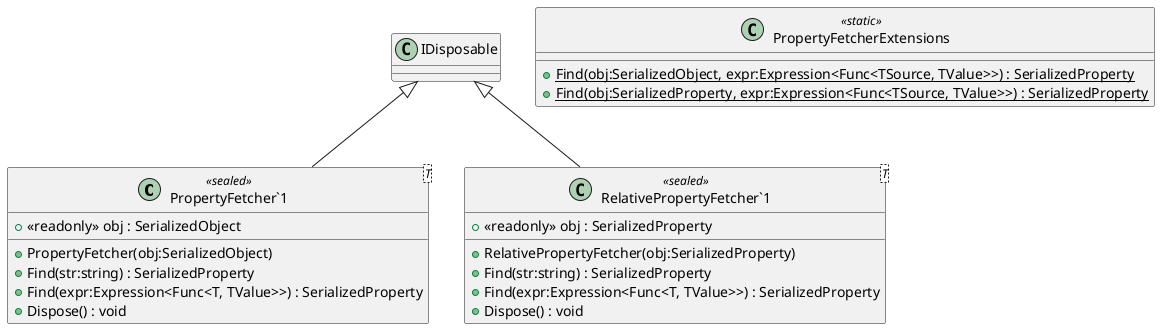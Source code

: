 @startuml
class "PropertyFetcher`1"<T> <<sealed>> {
    + <<readonly>> obj : SerializedObject
    + PropertyFetcher(obj:SerializedObject)
    + Find(str:string) : SerializedProperty
    + Find(expr:Expression<Func<T, TValue>>) : SerializedProperty
    + Dispose() : void
}
class "RelativePropertyFetcher`1"<T> <<sealed>> {
    + <<readonly>> obj : SerializedProperty
    + RelativePropertyFetcher(obj:SerializedProperty)
    + Find(str:string) : SerializedProperty
    + Find(expr:Expression<Func<T, TValue>>) : SerializedProperty
    + Dispose() : void
}
class PropertyFetcherExtensions <<static>> {
    + {static} Find(obj:SerializedObject, expr:Expression<Func<TSource, TValue>>) : SerializedProperty
    + {static} Find(obj:SerializedProperty, expr:Expression<Func<TSource, TValue>>) : SerializedProperty
}
IDisposable <|-- "PropertyFetcher`1"
IDisposable <|-- "RelativePropertyFetcher`1"
@enduml
